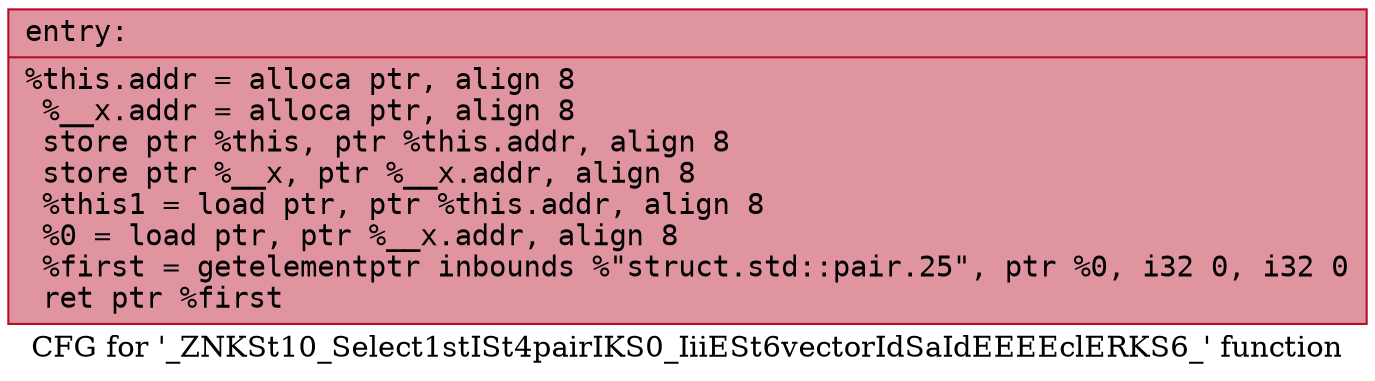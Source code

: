 digraph "CFG for '_ZNKSt10_Select1stISt4pairIKS0_IiiESt6vectorIdSaIdEEEEclERKS6_' function" {
	label="CFG for '_ZNKSt10_Select1stISt4pairIKS0_IiiESt6vectorIdSaIdEEEEclERKS6_' function";

	Node0x55e722dbf280 [shape=record,color="#b70d28ff", style=filled, fillcolor="#b70d2870" fontname="Courier",label="{entry:\l|  %this.addr = alloca ptr, align 8\l  %__x.addr = alloca ptr, align 8\l  store ptr %this, ptr %this.addr, align 8\l  store ptr %__x, ptr %__x.addr, align 8\l  %this1 = load ptr, ptr %this.addr, align 8\l  %0 = load ptr, ptr %__x.addr, align 8\l  %first = getelementptr inbounds %\"struct.std::pair.25\", ptr %0, i32 0, i32 0\l  ret ptr %first\l}"];
}
